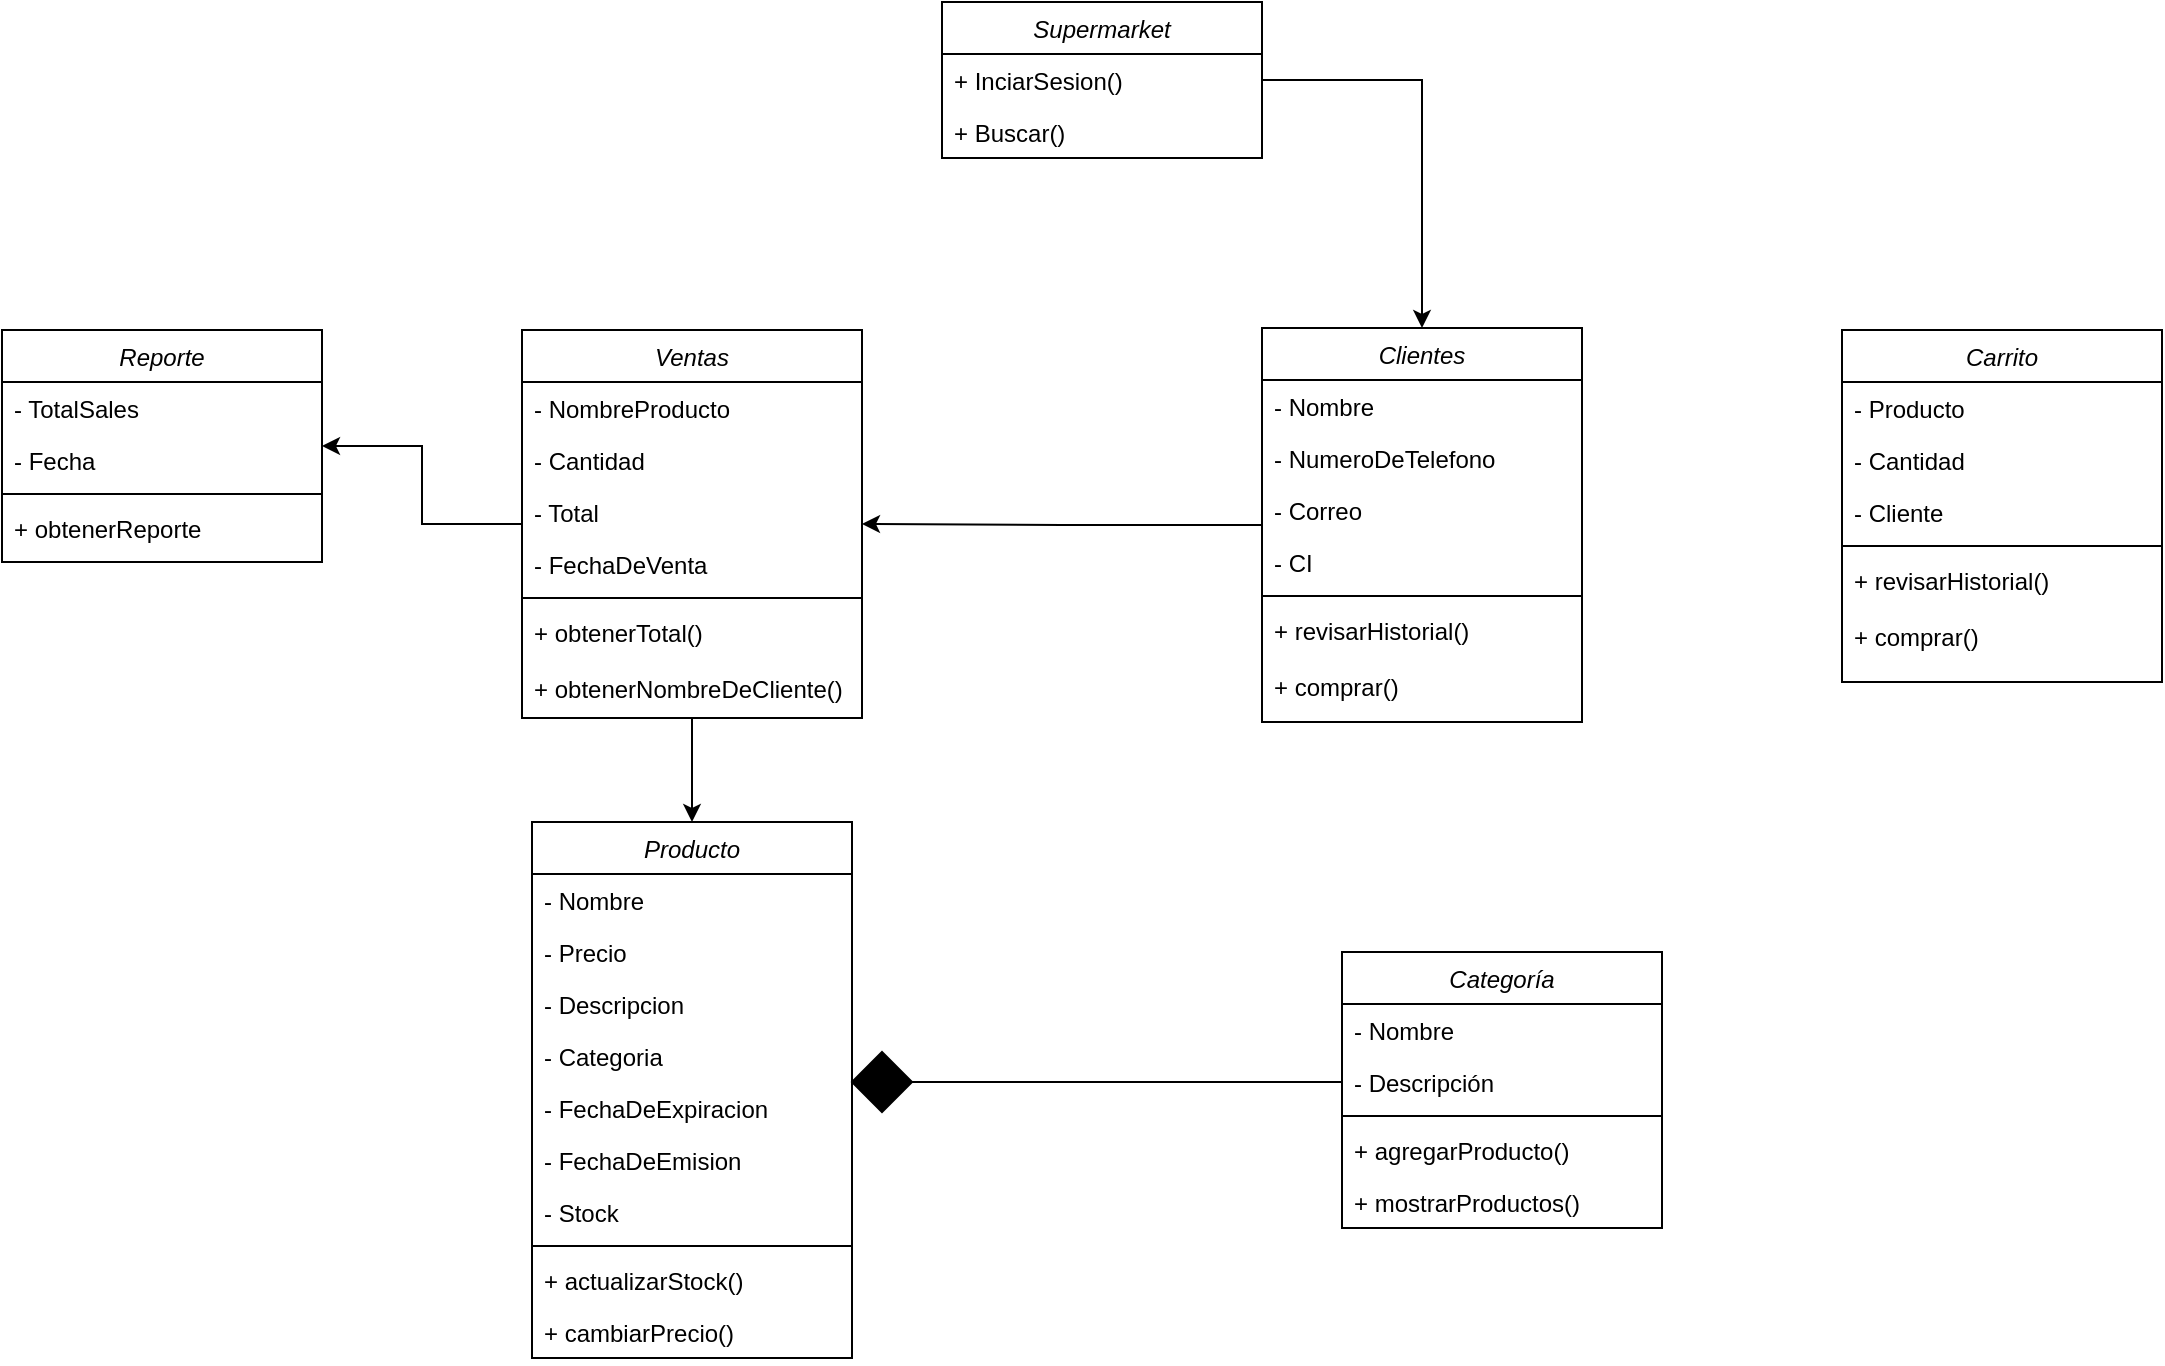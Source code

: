 <mxfile version="26.1.1">
  <diagram id="C5RBs43oDa-KdzZeNtuy" name="Page-1">
    <mxGraphModel dx="1877" dy="1697" grid="1" gridSize="10" guides="1" tooltips="1" connect="1" arrows="1" fold="1" page="1" pageScale="1" pageWidth="827" pageHeight="1169" math="0" shadow="0">
      <root>
        <mxCell id="WIyWlLk6GJQsqaUBKTNV-0" />
        <mxCell id="WIyWlLk6GJQsqaUBKTNV-1" parent="WIyWlLk6GJQsqaUBKTNV-0" />
        <mxCell id="zkfFHV4jXpPFQw0GAbJ--0" value="Producto" style="swimlane;fontStyle=2;align=center;verticalAlign=top;childLayout=stackLayout;horizontal=1;startSize=26;horizontalStack=0;resizeParent=1;resizeLast=0;collapsible=1;marginBottom=0;rounded=0;shadow=0;strokeWidth=1;" parent="WIyWlLk6GJQsqaUBKTNV-1" vertex="1">
          <mxGeometry x="105" y="180" width="160" height="268" as="geometry">
            <mxRectangle x="230" y="140" width="160" height="26" as="alternateBounds" />
          </mxGeometry>
        </mxCell>
        <mxCell id="zkfFHV4jXpPFQw0GAbJ--1" value="- Nombre" style="text;align=left;verticalAlign=top;spacingLeft=4;spacingRight=4;overflow=hidden;rotatable=0;points=[[0,0.5],[1,0.5]];portConstraint=eastwest;" parent="zkfFHV4jXpPFQw0GAbJ--0" vertex="1">
          <mxGeometry y="26" width="160" height="26" as="geometry" />
        </mxCell>
        <mxCell id="zkfFHV4jXpPFQw0GAbJ--2" value="- Precio" style="text;align=left;verticalAlign=top;spacingLeft=4;spacingRight=4;overflow=hidden;rotatable=0;points=[[0,0.5],[1,0.5]];portConstraint=eastwest;rounded=0;shadow=0;html=0;" parent="zkfFHV4jXpPFQw0GAbJ--0" vertex="1">
          <mxGeometry y="52" width="160" height="26" as="geometry" />
        </mxCell>
        <mxCell id="zkfFHV4jXpPFQw0GAbJ--3" value="- Descripcion" style="text;align=left;verticalAlign=top;spacingLeft=4;spacingRight=4;overflow=hidden;rotatable=0;points=[[0,0.5],[1,0.5]];portConstraint=eastwest;rounded=0;shadow=0;html=0;" parent="zkfFHV4jXpPFQw0GAbJ--0" vertex="1">
          <mxGeometry y="78" width="160" height="26" as="geometry" />
        </mxCell>
        <mxCell id="GivlNUBnuzNj-1riNzLu-16" value="- Categoria" style="text;align=left;verticalAlign=top;spacingLeft=4;spacingRight=4;overflow=hidden;rotatable=0;points=[[0,0.5],[1,0.5]];portConstraint=eastwest;rounded=0;shadow=0;html=0;" parent="zkfFHV4jXpPFQw0GAbJ--0" vertex="1">
          <mxGeometry y="104" width="160" height="26" as="geometry" />
        </mxCell>
        <mxCell id="GivlNUBnuzNj-1riNzLu-4" value="- FechaDeExpiracion" style="text;align=left;verticalAlign=top;spacingLeft=4;spacingRight=4;overflow=hidden;rotatable=0;points=[[0,0.5],[1,0.5]];portConstraint=eastwest;rounded=0;shadow=0;html=0;" parent="zkfFHV4jXpPFQw0GAbJ--0" vertex="1">
          <mxGeometry y="130" width="160" height="26" as="geometry" />
        </mxCell>
        <mxCell id="GivlNUBnuzNj-1riNzLu-5" value="- FechaDeEmision" style="text;align=left;verticalAlign=top;spacingLeft=4;spacingRight=4;overflow=hidden;rotatable=0;points=[[0,0.5],[1,0.5]];portConstraint=eastwest;rounded=0;shadow=0;html=0;" parent="zkfFHV4jXpPFQw0GAbJ--0" vertex="1">
          <mxGeometry y="156" width="160" height="26" as="geometry" />
        </mxCell>
        <mxCell id="GivlNUBnuzNj-1riNzLu-27" value="- Stock" style="text;align=left;verticalAlign=top;spacingLeft=4;spacingRight=4;overflow=hidden;rotatable=0;points=[[0,0.5],[1,0.5]];portConstraint=eastwest;" parent="zkfFHV4jXpPFQw0GAbJ--0" vertex="1">
          <mxGeometry y="182" width="160" height="26" as="geometry" />
        </mxCell>
        <mxCell id="zkfFHV4jXpPFQw0GAbJ--4" value="" style="line;html=1;strokeWidth=1;align=left;verticalAlign=middle;spacingTop=-1;spacingLeft=3;spacingRight=3;rotatable=0;labelPosition=right;points=[];portConstraint=eastwest;" parent="zkfFHV4jXpPFQw0GAbJ--0" vertex="1">
          <mxGeometry y="208" width="160" height="8" as="geometry" />
        </mxCell>
        <mxCell id="zkfFHV4jXpPFQw0GAbJ--5" value="+ actualizarStock()" style="text;align=left;verticalAlign=top;spacingLeft=4;spacingRight=4;overflow=hidden;rotatable=0;points=[[0,0.5],[1,0.5]];portConstraint=eastwest;" parent="zkfFHV4jXpPFQw0GAbJ--0" vertex="1">
          <mxGeometry y="216" width="160" height="26" as="geometry" />
        </mxCell>
        <mxCell id="GivlNUBnuzNj-1riNzLu-49" value="+ cambiarPrecio()" style="text;align=left;verticalAlign=top;spacingLeft=4;spacingRight=4;overflow=hidden;rotatable=0;points=[[0,0.5],[1,0.5]];portConstraint=eastwest;" parent="zkfFHV4jXpPFQw0GAbJ--0" vertex="1">
          <mxGeometry y="242" width="160" height="26" as="geometry" />
        </mxCell>
        <mxCell id="GivlNUBnuzNj-1riNzLu-7" value="Categoría" style="swimlane;fontStyle=2;align=center;verticalAlign=top;childLayout=stackLayout;horizontal=1;startSize=26;horizontalStack=0;resizeParent=1;resizeLast=0;collapsible=1;marginBottom=0;rounded=0;shadow=0;strokeWidth=1;" parent="WIyWlLk6GJQsqaUBKTNV-1" vertex="1">
          <mxGeometry x="510" y="245" width="160" height="138" as="geometry">
            <mxRectangle x="230" y="140" width="160" height="26" as="alternateBounds" />
          </mxGeometry>
        </mxCell>
        <mxCell id="GivlNUBnuzNj-1riNzLu-8" value="- Nombre" style="text;align=left;verticalAlign=top;spacingLeft=4;spacingRight=4;overflow=hidden;rotatable=0;points=[[0,0.5],[1,0.5]];portConstraint=eastwest;" parent="GivlNUBnuzNj-1riNzLu-7" vertex="1">
          <mxGeometry y="26" width="160" height="26" as="geometry" />
        </mxCell>
        <mxCell id="GivlNUBnuzNj-1riNzLu-15" value="- Descripción" style="text;align=left;verticalAlign=top;spacingLeft=4;spacingRight=4;overflow=hidden;rotatable=0;points=[[0,0.5],[1,0.5]];portConstraint=eastwest;" parent="GivlNUBnuzNj-1riNzLu-7" vertex="1">
          <mxGeometry y="52" width="160" height="26" as="geometry" />
        </mxCell>
        <mxCell id="GivlNUBnuzNj-1riNzLu-13" value="" style="line;html=1;strokeWidth=1;align=left;verticalAlign=middle;spacingTop=-1;spacingLeft=3;spacingRight=3;rotatable=0;labelPosition=right;points=[];portConstraint=eastwest;" parent="GivlNUBnuzNj-1riNzLu-7" vertex="1">
          <mxGeometry y="78" width="160" height="8" as="geometry" />
        </mxCell>
        <mxCell id="GivlNUBnuzNj-1riNzLu-14" value="+ agregarProducto()" style="text;align=left;verticalAlign=top;spacingLeft=4;spacingRight=4;overflow=hidden;rotatable=0;points=[[0,0.5],[1,0.5]];portConstraint=eastwest;" parent="GivlNUBnuzNj-1riNzLu-7" vertex="1">
          <mxGeometry y="86" width="160" height="26" as="geometry" />
        </mxCell>
        <mxCell id="GivlNUBnuzNj-1riNzLu-20" value="+ mostrarProductos()" style="text;align=left;verticalAlign=top;spacingLeft=4;spacingRight=4;overflow=hidden;rotatable=0;points=[[0,0.5],[1,0.5]];portConstraint=eastwest;" parent="GivlNUBnuzNj-1riNzLu-7" vertex="1">
          <mxGeometry y="112" width="160" height="26" as="geometry" />
        </mxCell>
        <mxCell id="GivlNUBnuzNj-1riNzLu-21" value="Supermarket" style="swimlane;fontStyle=2;align=center;verticalAlign=top;childLayout=stackLayout;horizontal=1;startSize=26;horizontalStack=0;resizeParent=1;resizeLast=0;collapsible=1;marginBottom=0;rounded=0;shadow=0;strokeWidth=1;" parent="WIyWlLk6GJQsqaUBKTNV-1" vertex="1">
          <mxGeometry x="310" y="-230" width="160" height="78" as="geometry">
            <mxRectangle x="230" y="140" width="160" height="26" as="alternateBounds" />
          </mxGeometry>
        </mxCell>
        <mxCell id="GivlNUBnuzNj-1riNzLu-41" value="+ InciarSesion()" style="text;align=left;verticalAlign=top;spacingLeft=4;spacingRight=4;overflow=hidden;rotatable=0;points=[[0,0.5],[1,0.5]];portConstraint=eastwest;" parent="GivlNUBnuzNj-1riNzLu-21" vertex="1">
          <mxGeometry y="26" width="160" height="26" as="geometry" />
        </mxCell>
        <mxCell id="GivlNUBnuzNj-1riNzLu-26" value="+ Buscar()" style="text;align=left;verticalAlign=top;spacingLeft=4;spacingRight=4;overflow=hidden;rotatable=0;points=[[0,0.5],[1,0.5]];portConstraint=eastwest;" parent="GivlNUBnuzNj-1riNzLu-21" vertex="1">
          <mxGeometry y="52" width="160" height="26" as="geometry" />
        </mxCell>
        <mxCell id="GivlNUBnuzNj-1riNzLu-62" style="edgeStyle=orthogonalEdgeStyle;rounded=0;orthogonalLoop=1;jettySize=auto;html=1;" parent="WIyWlLk6GJQsqaUBKTNV-1" source="GivlNUBnuzNj-1riNzLu-31" target="GivlNUBnuzNj-1riNzLu-51" edge="1">
          <mxGeometry relative="1" as="geometry" />
        </mxCell>
        <mxCell id="GivlNUBnuzNj-1riNzLu-31" value="Clientes" style="swimlane;fontStyle=2;align=center;verticalAlign=top;childLayout=stackLayout;horizontal=1;startSize=26;horizontalStack=0;resizeParent=1;resizeLast=0;collapsible=1;marginBottom=0;rounded=0;shadow=0;strokeWidth=1;" parent="WIyWlLk6GJQsqaUBKTNV-1" vertex="1">
          <mxGeometry x="470" y="-67" width="160" height="197" as="geometry">
            <mxRectangle x="230" y="140" width="160" height="26" as="alternateBounds" />
          </mxGeometry>
        </mxCell>
        <mxCell id="GivlNUBnuzNj-1riNzLu-32" value="- Nombre" style="text;align=left;verticalAlign=top;spacingLeft=4;spacingRight=4;overflow=hidden;rotatable=0;points=[[0,0.5],[1,0.5]];portConstraint=eastwest;" parent="GivlNUBnuzNj-1riNzLu-31" vertex="1">
          <mxGeometry y="26" width="160" height="26" as="geometry" />
        </mxCell>
        <mxCell id="GivlNUBnuzNj-1riNzLu-33" value="- NumeroDeTelefono" style="text;align=left;verticalAlign=top;spacingLeft=4;spacingRight=4;overflow=hidden;rotatable=0;points=[[0,0.5],[1,0.5]];portConstraint=eastwest;rounded=0;shadow=0;html=0;" parent="GivlNUBnuzNj-1riNzLu-31" vertex="1">
          <mxGeometry y="52" width="160" height="26" as="geometry" />
        </mxCell>
        <mxCell id="GivlNUBnuzNj-1riNzLu-34" value="- Correo" style="text;align=left;verticalAlign=top;spacingLeft=4;spacingRight=4;overflow=hidden;rotatable=0;points=[[0,0.5],[1,0.5]];portConstraint=eastwest;rounded=0;shadow=0;html=0;" parent="GivlNUBnuzNj-1riNzLu-31" vertex="1">
          <mxGeometry y="78" width="160" height="26" as="geometry" />
        </mxCell>
        <mxCell id="GivlNUBnuzNj-1riNzLu-74" value="- CI" style="text;align=left;verticalAlign=top;spacingLeft=4;spacingRight=4;overflow=hidden;rotatable=0;points=[[0,0.5],[1,0.5]];portConstraint=eastwest;rounded=0;shadow=0;html=0;" parent="GivlNUBnuzNj-1riNzLu-31" vertex="1">
          <mxGeometry y="104" width="160" height="26" as="geometry" />
        </mxCell>
        <mxCell id="GivlNUBnuzNj-1riNzLu-39" value="" style="line;html=1;strokeWidth=1;align=left;verticalAlign=middle;spacingTop=-1;spacingLeft=3;spacingRight=3;rotatable=0;labelPosition=right;points=[];portConstraint=eastwest;" parent="GivlNUBnuzNj-1riNzLu-31" vertex="1">
          <mxGeometry y="130" width="160" height="8" as="geometry" />
        </mxCell>
        <mxCell id="GivlNUBnuzNj-1riNzLu-50" value="+ revisarHistorial()" style="text;align=left;verticalAlign=top;spacingLeft=4;spacingRight=4;overflow=hidden;rotatable=0;points=[[0,0.5],[1,0.5]];portConstraint=eastwest;" parent="GivlNUBnuzNj-1riNzLu-31" vertex="1">
          <mxGeometry y="138" width="160" height="28" as="geometry" />
        </mxCell>
        <mxCell id="GivlNUBnuzNj-1riNzLu-60" value="+ comprar()" style="text;align=left;verticalAlign=top;spacingLeft=4;spacingRight=4;overflow=hidden;rotatable=0;points=[[0,0.5],[1,0.5]];portConstraint=eastwest;" parent="GivlNUBnuzNj-1riNzLu-31" vertex="1">
          <mxGeometry y="166" width="160" height="28" as="geometry" />
        </mxCell>
        <mxCell id="GivlNUBnuzNj-1riNzLu-64" style="edgeStyle=orthogonalEdgeStyle;rounded=0;orthogonalLoop=1;jettySize=auto;html=1;" parent="WIyWlLk6GJQsqaUBKTNV-1" source="GivlNUBnuzNj-1riNzLu-51" target="zkfFHV4jXpPFQw0GAbJ--0" edge="1">
          <mxGeometry relative="1" as="geometry" />
        </mxCell>
        <mxCell id="GivlNUBnuzNj-1riNzLu-73" style="edgeStyle=orthogonalEdgeStyle;rounded=0;orthogonalLoop=1;jettySize=auto;html=1;" parent="WIyWlLk6GJQsqaUBKTNV-1" source="GivlNUBnuzNj-1riNzLu-51" target="GivlNUBnuzNj-1riNzLu-65" edge="1">
          <mxGeometry relative="1" as="geometry" />
        </mxCell>
        <mxCell id="GivlNUBnuzNj-1riNzLu-51" value="Ventas" style="swimlane;fontStyle=2;align=center;verticalAlign=top;childLayout=stackLayout;horizontal=1;startSize=26;horizontalStack=0;resizeParent=1;resizeLast=0;collapsible=1;marginBottom=0;rounded=0;shadow=0;strokeWidth=1;" parent="WIyWlLk6GJQsqaUBKTNV-1" vertex="1">
          <mxGeometry x="100" y="-66" width="170" height="194" as="geometry">
            <mxRectangle x="230" y="140" width="160" height="26" as="alternateBounds" />
          </mxGeometry>
        </mxCell>
        <mxCell id="GivlNUBnuzNj-1riNzLu-52" value="- NombreProducto" style="text;align=left;verticalAlign=top;spacingLeft=4;spacingRight=4;overflow=hidden;rotatable=0;points=[[0,0.5],[1,0.5]];portConstraint=eastwest;" parent="GivlNUBnuzNj-1riNzLu-51" vertex="1">
          <mxGeometry y="26" width="170" height="26" as="geometry" />
        </mxCell>
        <mxCell id="GivlNUBnuzNj-1riNzLu-53" value="- Cantidad" style="text;align=left;verticalAlign=top;spacingLeft=4;spacingRight=4;overflow=hidden;rotatable=0;points=[[0,0.5],[1,0.5]];portConstraint=eastwest;rounded=0;shadow=0;html=0;" parent="GivlNUBnuzNj-1riNzLu-51" vertex="1">
          <mxGeometry y="52" width="170" height="26" as="geometry" />
        </mxCell>
        <mxCell id="GivlNUBnuzNj-1riNzLu-54" value="- Total" style="text;align=left;verticalAlign=top;spacingLeft=4;spacingRight=4;overflow=hidden;rotatable=0;points=[[0,0.5],[1,0.5]];portConstraint=eastwest;rounded=0;shadow=0;html=0;" parent="GivlNUBnuzNj-1riNzLu-51" vertex="1">
          <mxGeometry y="78" width="170" height="26" as="geometry" />
        </mxCell>
        <mxCell id="GivlNUBnuzNj-1riNzLu-72" value="- FechaDeVenta" style="text;align=left;verticalAlign=top;spacingLeft=4;spacingRight=4;overflow=hidden;rotatable=0;points=[[0,0.5],[1,0.5]];portConstraint=eastwest;rounded=0;shadow=0;html=0;" parent="GivlNUBnuzNj-1riNzLu-51" vertex="1">
          <mxGeometry y="104" width="170" height="26" as="geometry" />
        </mxCell>
        <mxCell id="GivlNUBnuzNj-1riNzLu-55" value="" style="line;html=1;strokeWidth=1;align=left;verticalAlign=middle;spacingTop=-1;spacingLeft=3;spacingRight=3;rotatable=0;labelPosition=right;points=[];portConstraint=eastwest;" parent="GivlNUBnuzNj-1riNzLu-51" vertex="1">
          <mxGeometry y="130" width="170" height="8" as="geometry" />
        </mxCell>
        <mxCell id="GivlNUBnuzNj-1riNzLu-56" value="+ obtenerTotal()" style="text;align=left;verticalAlign=top;spacingLeft=4;spacingRight=4;overflow=hidden;rotatable=0;points=[[0,0.5],[1,0.5]];portConstraint=eastwest;" parent="GivlNUBnuzNj-1riNzLu-51" vertex="1">
          <mxGeometry y="138" width="170" height="28" as="geometry" />
        </mxCell>
        <mxCell id="GivlNUBnuzNj-1riNzLu-57" value="+ obtenerNombreDeCliente()" style="text;align=left;verticalAlign=top;spacingLeft=4;spacingRight=4;overflow=hidden;rotatable=0;points=[[0,0.5],[1,0.5]];portConstraint=eastwest;" parent="GivlNUBnuzNj-1riNzLu-51" vertex="1">
          <mxGeometry y="166" width="170" height="28" as="geometry" />
        </mxCell>
        <mxCell id="GivlNUBnuzNj-1riNzLu-65" value="Reporte" style="swimlane;fontStyle=2;align=center;verticalAlign=top;childLayout=stackLayout;horizontal=1;startSize=26;horizontalStack=0;resizeParent=1;resizeLast=0;collapsible=1;marginBottom=0;rounded=0;shadow=0;strokeWidth=1;" parent="WIyWlLk6GJQsqaUBKTNV-1" vertex="1">
          <mxGeometry x="-160" y="-66" width="160" height="116" as="geometry">
            <mxRectangle x="230" y="140" width="160" height="26" as="alternateBounds" />
          </mxGeometry>
        </mxCell>
        <mxCell id="GivlNUBnuzNj-1riNzLu-66" value="- TotalSales" style="text;align=left;verticalAlign=top;spacingLeft=4;spacingRight=4;overflow=hidden;rotatable=0;points=[[0,0.5],[1,0.5]];portConstraint=eastwest;" parent="GivlNUBnuzNj-1riNzLu-65" vertex="1">
          <mxGeometry y="26" width="160" height="26" as="geometry" />
        </mxCell>
        <mxCell id="GivlNUBnuzNj-1riNzLu-67" value="- Fecha" style="text;align=left;verticalAlign=top;spacingLeft=4;spacingRight=4;overflow=hidden;rotatable=0;points=[[0,0.5],[1,0.5]];portConstraint=eastwest;rounded=0;shadow=0;html=0;" parent="GivlNUBnuzNj-1riNzLu-65" vertex="1">
          <mxGeometry y="52" width="160" height="26" as="geometry" />
        </mxCell>
        <mxCell id="GivlNUBnuzNj-1riNzLu-69" value="" style="line;html=1;strokeWidth=1;align=left;verticalAlign=middle;spacingTop=-1;spacingLeft=3;spacingRight=3;rotatable=0;labelPosition=right;points=[];portConstraint=eastwest;" parent="GivlNUBnuzNj-1riNzLu-65" vertex="1">
          <mxGeometry y="78" width="160" height="8" as="geometry" />
        </mxCell>
        <mxCell id="GivlNUBnuzNj-1riNzLu-70" value="+ obtenerReporte" style="text;align=left;verticalAlign=top;spacingLeft=4;spacingRight=4;overflow=hidden;rotatable=0;points=[[0,0.5],[1,0.5]];portConstraint=eastwest;" parent="GivlNUBnuzNj-1riNzLu-65" vertex="1">
          <mxGeometry y="86" width="160" height="28" as="geometry" />
        </mxCell>
        <mxCell id="GivlNUBnuzNj-1riNzLu-75" style="edgeStyle=orthogonalEdgeStyle;rounded=0;orthogonalLoop=1;jettySize=auto;html=1;" parent="WIyWlLk6GJQsqaUBKTNV-1" source="GivlNUBnuzNj-1riNzLu-41" target="GivlNUBnuzNj-1riNzLu-31" edge="1">
          <mxGeometry relative="1" as="geometry" />
        </mxCell>
        <mxCell id="O5VzRQgIkpxx5W-fi5WF-2" value="" style="rhombus;whiteSpace=wrap;html=1;fillStyle=solid;strokeColor=#000000;fontColor=#000000;gradientColor=none;gradientDirection=radial;fillColor=light-dark(#000000,#EDEDED);" vertex="1" parent="WIyWlLk6GJQsqaUBKTNV-1">
          <mxGeometry x="265" y="295" width="30" height="30" as="geometry" />
        </mxCell>
        <mxCell id="O5VzRQgIkpxx5W-fi5WF-3" style="edgeStyle=orthogonalEdgeStyle;rounded=0;orthogonalLoop=1;jettySize=auto;html=1;entryX=1;entryY=0.5;entryDx=0;entryDy=0;endArrow=none;" edge="1" parent="WIyWlLk6GJQsqaUBKTNV-1" source="GivlNUBnuzNj-1riNzLu-15" target="O5VzRQgIkpxx5W-fi5WF-2">
          <mxGeometry relative="1" as="geometry" />
        </mxCell>
        <mxCell id="O5VzRQgIkpxx5W-fi5WF-4" value="Carrito" style="swimlane;fontStyle=2;align=center;verticalAlign=top;childLayout=stackLayout;horizontal=1;startSize=26;horizontalStack=0;resizeParent=1;resizeLast=0;collapsible=1;marginBottom=0;rounded=0;shadow=0;strokeWidth=1;" vertex="1" parent="WIyWlLk6GJQsqaUBKTNV-1">
          <mxGeometry x="760" y="-66" width="160" height="176" as="geometry">
            <mxRectangle x="230" y="140" width="160" height="26" as="alternateBounds" />
          </mxGeometry>
        </mxCell>
        <mxCell id="O5VzRQgIkpxx5W-fi5WF-5" value="- Producto" style="text;align=left;verticalAlign=top;spacingLeft=4;spacingRight=4;overflow=hidden;rotatable=0;points=[[0,0.5],[1,0.5]];portConstraint=eastwest;" vertex="1" parent="O5VzRQgIkpxx5W-fi5WF-4">
          <mxGeometry y="26" width="160" height="26" as="geometry" />
        </mxCell>
        <mxCell id="O5VzRQgIkpxx5W-fi5WF-6" value="- Cantidad" style="text;align=left;verticalAlign=top;spacingLeft=4;spacingRight=4;overflow=hidden;rotatable=0;points=[[0,0.5],[1,0.5]];portConstraint=eastwest;rounded=0;shadow=0;html=0;" vertex="1" parent="O5VzRQgIkpxx5W-fi5WF-4">
          <mxGeometry y="52" width="160" height="26" as="geometry" />
        </mxCell>
        <mxCell id="O5VzRQgIkpxx5W-fi5WF-8" value="- Cliente" style="text;align=left;verticalAlign=top;spacingLeft=4;spacingRight=4;overflow=hidden;rotatable=0;points=[[0,0.5],[1,0.5]];portConstraint=eastwest;rounded=0;shadow=0;html=0;" vertex="1" parent="O5VzRQgIkpxx5W-fi5WF-4">
          <mxGeometry y="78" width="160" height="26" as="geometry" />
        </mxCell>
        <mxCell id="O5VzRQgIkpxx5W-fi5WF-9" value="" style="line;html=1;strokeWidth=1;align=left;verticalAlign=middle;spacingTop=-1;spacingLeft=3;spacingRight=3;rotatable=0;labelPosition=right;points=[];portConstraint=eastwest;" vertex="1" parent="O5VzRQgIkpxx5W-fi5WF-4">
          <mxGeometry y="104" width="160" height="8" as="geometry" />
        </mxCell>
        <mxCell id="O5VzRQgIkpxx5W-fi5WF-10" value="+ revisarHistorial()" style="text;align=left;verticalAlign=top;spacingLeft=4;spacingRight=4;overflow=hidden;rotatable=0;points=[[0,0.5],[1,0.5]];portConstraint=eastwest;" vertex="1" parent="O5VzRQgIkpxx5W-fi5WF-4">
          <mxGeometry y="112" width="160" height="28" as="geometry" />
        </mxCell>
        <mxCell id="O5VzRQgIkpxx5W-fi5WF-11" value="+ comprar()" style="text;align=left;verticalAlign=top;spacingLeft=4;spacingRight=4;overflow=hidden;rotatable=0;points=[[0,0.5],[1,0.5]];portConstraint=eastwest;" vertex="1" parent="O5VzRQgIkpxx5W-fi5WF-4">
          <mxGeometry y="140" width="160" height="28" as="geometry" />
        </mxCell>
      </root>
    </mxGraphModel>
  </diagram>
</mxfile>
